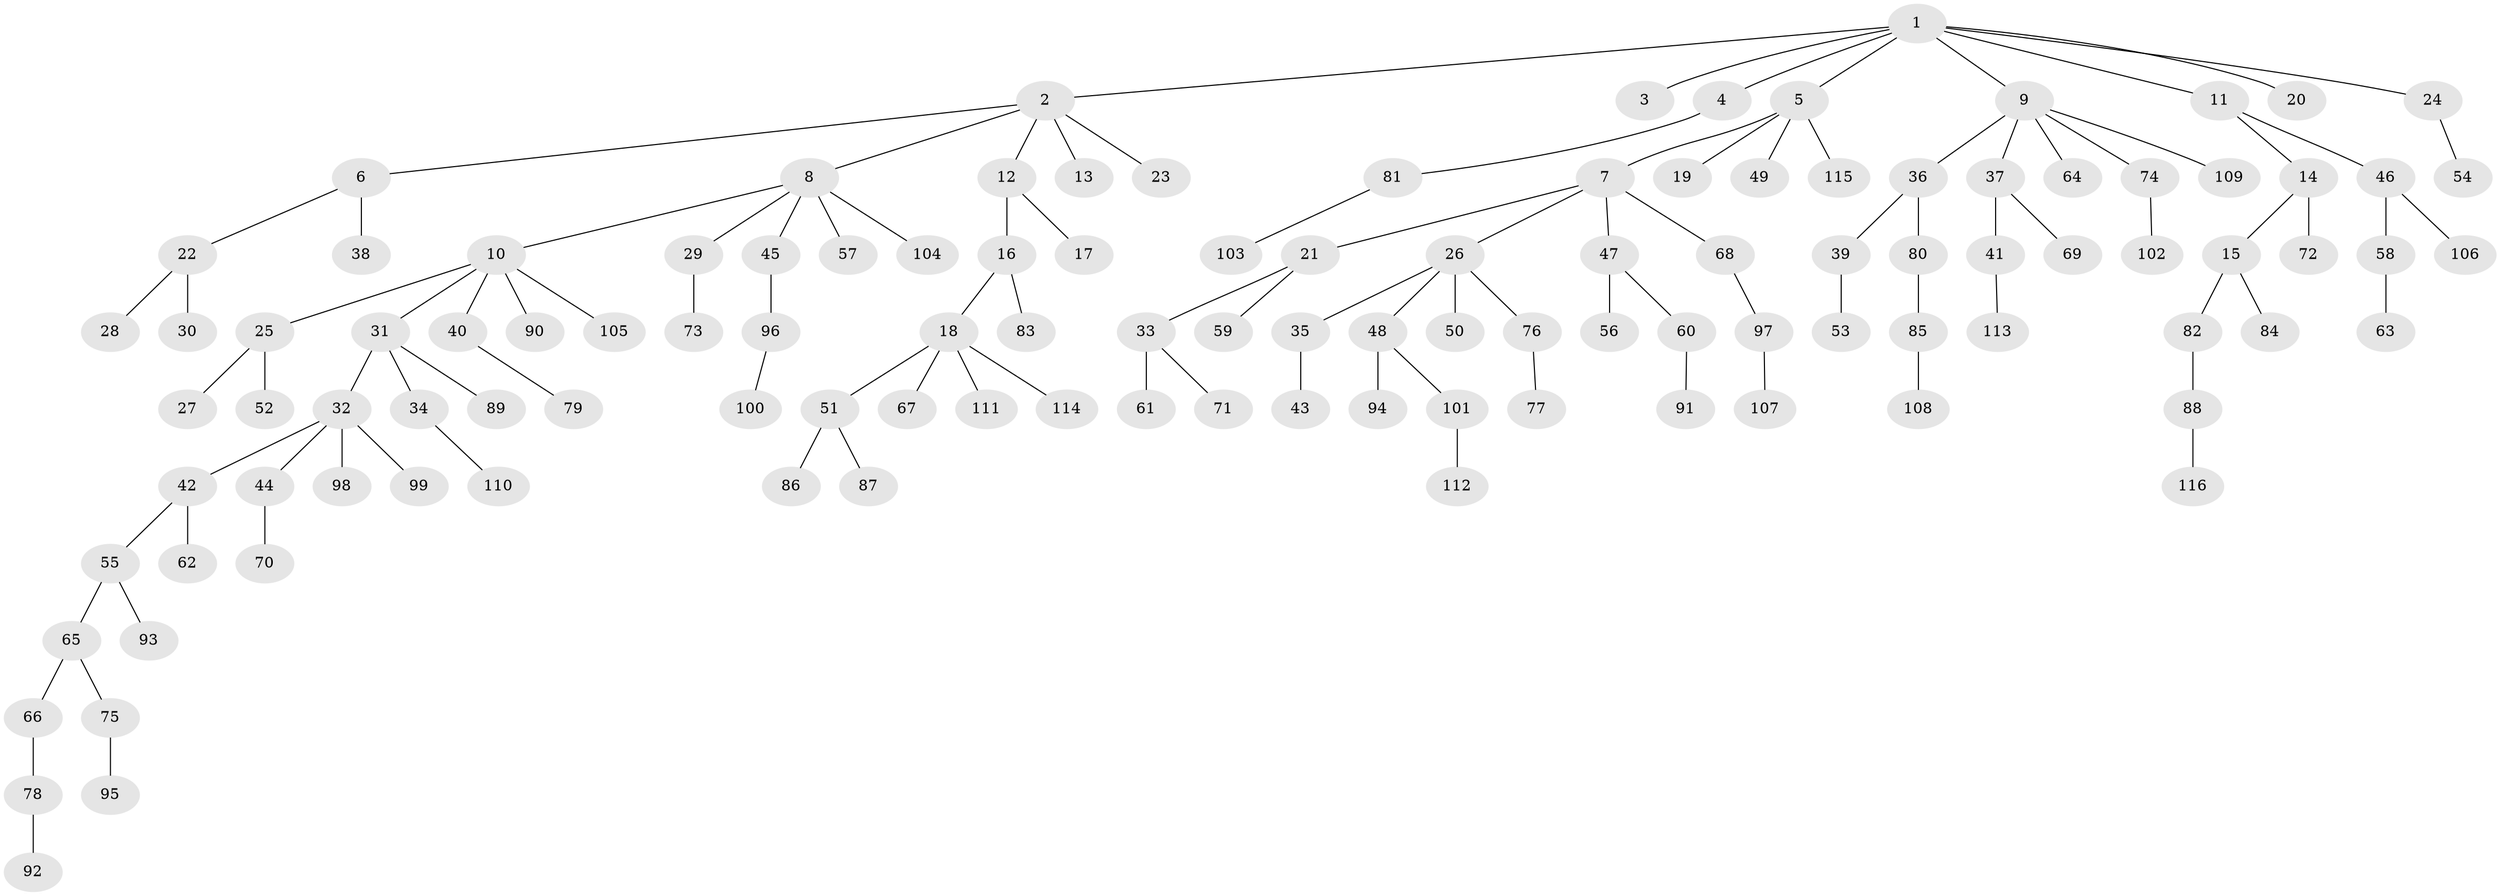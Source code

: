 // coarse degree distribution, {8: 0.012048192771084338, 10: 0.012048192771084338, 1: 0.6265060240963856, 2: 0.13253012048192772, 4: 0.10843373493975904, 5: 0.03614457831325301, 6: 0.012048192771084338, 3: 0.060240963855421686}
// Generated by graph-tools (version 1.1) at 2025/52/02/27/25 19:52:10]
// undirected, 116 vertices, 115 edges
graph export_dot {
graph [start="1"]
  node [color=gray90,style=filled];
  1;
  2;
  3;
  4;
  5;
  6;
  7;
  8;
  9;
  10;
  11;
  12;
  13;
  14;
  15;
  16;
  17;
  18;
  19;
  20;
  21;
  22;
  23;
  24;
  25;
  26;
  27;
  28;
  29;
  30;
  31;
  32;
  33;
  34;
  35;
  36;
  37;
  38;
  39;
  40;
  41;
  42;
  43;
  44;
  45;
  46;
  47;
  48;
  49;
  50;
  51;
  52;
  53;
  54;
  55;
  56;
  57;
  58;
  59;
  60;
  61;
  62;
  63;
  64;
  65;
  66;
  67;
  68;
  69;
  70;
  71;
  72;
  73;
  74;
  75;
  76;
  77;
  78;
  79;
  80;
  81;
  82;
  83;
  84;
  85;
  86;
  87;
  88;
  89;
  90;
  91;
  92;
  93;
  94;
  95;
  96;
  97;
  98;
  99;
  100;
  101;
  102;
  103;
  104;
  105;
  106;
  107;
  108;
  109;
  110;
  111;
  112;
  113;
  114;
  115;
  116;
  1 -- 2;
  1 -- 3;
  1 -- 4;
  1 -- 5;
  1 -- 9;
  1 -- 11;
  1 -- 20;
  1 -- 24;
  2 -- 6;
  2 -- 8;
  2 -- 12;
  2 -- 13;
  2 -- 23;
  4 -- 81;
  5 -- 7;
  5 -- 19;
  5 -- 49;
  5 -- 115;
  6 -- 22;
  6 -- 38;
  7 -- 21;
  7 -- 26;
  7 -- 47;
  7 -- 68;
  8 -- 10;
  8 -- 29;
  8 -- 45;
  8 -- 57;
  8 -- 104;
  9 -- 36;
  9 -- 37;
  9 -- 64;
  9 -- 74;
  9 -- 109;
  10 -- 25;
  10 -- 31;
  10 -- 40;
  10 -- 90;
  10 -- 105;
  11 -- 14;
  11 -- 46;
  12 -- 16;
  12 -- 17;
  14 -- 15;
  14 -- 72;
  15 -- 82;
  15 -- 84;
  16 -- 18;
  16 -- 83;
  18 -- 51;
  18 -- 67;
  18 -- 111;
  18 -- 114;
  21 -- 33;
  21 -- 59;
  22 -- 28;
  22 -- 30;
  24 -- 54;
  25 -- 27;
  25 -- 52;
  26 -- 35;
  26 -- 48;
  26 -- 50;
  26 -- 76;
  29 -- 73;
  31 -- 32;
  31 -- 34;
  31 -- 89;
  32 -- 42;
  32 -- 44;
  32 -- 98;
  32 -- 99;
  33 -- 61;
  33 -- 71;
  34 -- 110;
  35 -- 43;
  36 -- 39;
  36 -- 80;
  37 -- 41;
  37 -- 69;
  39 -- 53;
  40 -- 79;
  41 -- 113;
  42 -- 55;
  42 -- 62;
  44 -- 70;
  45 -- 96;
  46 -- 58;
  46 -- 106;
  47 -- 56;
  47 -- 60;
  48 -- 94;
  48 -- 101;
  51 -- 86;
  51 -- 87;
  55 -- 65;
  55 -- 93;
  58 -- 63;
  60 -- 91;
  65 -- 66;
  65 -- 75;
  66 -- 78;
  68 -- 97;
  74 -- 102;
  75 -- 95;
  76 -- 77;
  78 -- 92;
  80 -- 85;
  81 -- 103;
  82 -- 88;
  85 -- 108;
  88 -- 116;
  96 -- 100;
  97 -- 107;
  101 -- 112;
}
